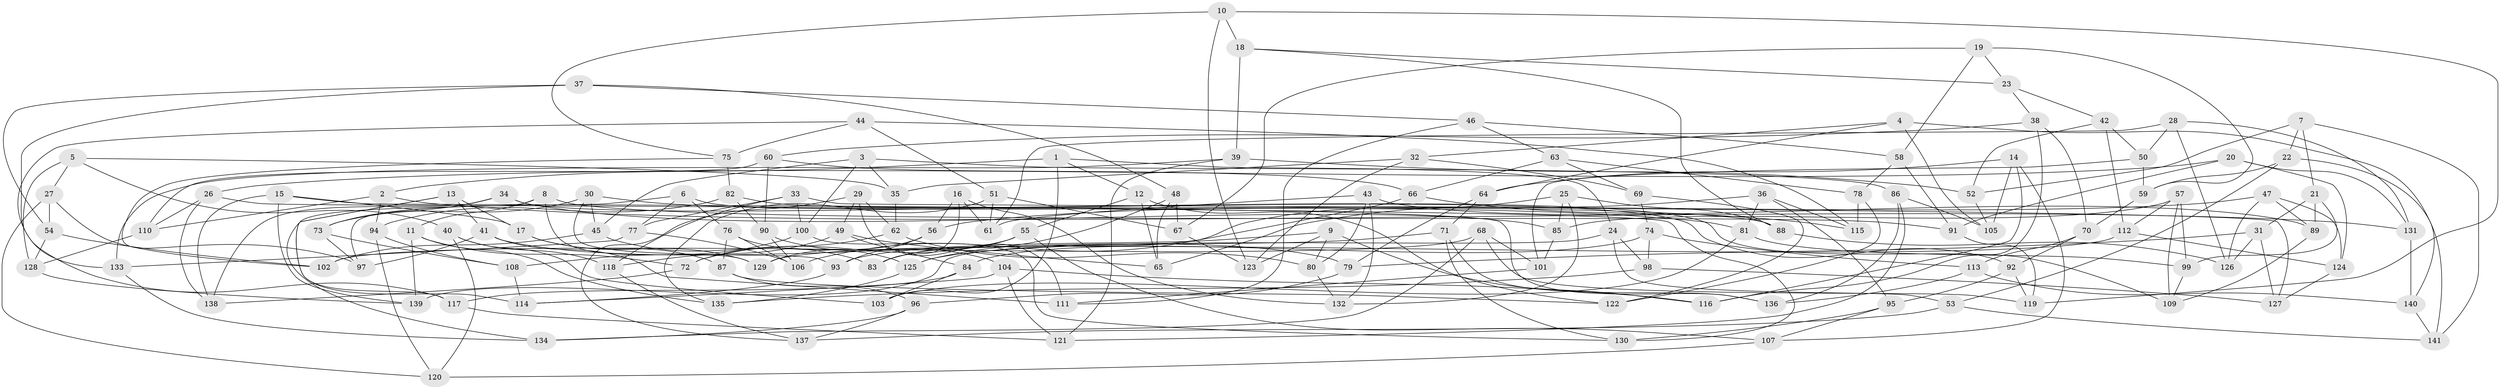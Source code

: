 // Generated by graph-tools (version 1.1) at 2025/38/03/09/25 02:38:16]
// undirected, 141 vertices, 282 edges
graph export_dot {
graph [start="1"]
  node [color=gray90,style=filled];
  1;
  2;
  3;
  4;
  5;
  6;
  7;
  8;
  9;
  10;
  11;
  12;
  13;
  14;
  15;
  16;
  17;
  18;
  19;
  20;
  21;
  22;
  23;
  24;
  25;
  26;
  27;
  28;
  29;
  30;
  31;
  32;
  33;
  34;
  35;
  36;
  37;
  38;
  39;
  40;
  41;
  42;
  43;
  44;
  45;
  46;
  47;
  48;
  49;
  50;
  51;
  52;
  53;
  54;
  55;
  56;
  57;
  58;
  59;
  60;
  61;
  62;
  63;
  64;
  65;
  66;
  67;
  68;
  69;
  70;
  71;
  72;
  73;
  74;
  75;
  76;
  77;
  78;
  79;
  80;
  81;
  82;
  83;
  84;
  85;
  86;
  87;
  88;
  89;
  90;
  91;
  92;
  93;
  94;
  95;
  96;
  97;
  98;
  99;
  100;
  101;
  102;
  103;
  104;
  105;
  106;
  107;
  108;
  109;
  110;
  111;
  112;
  113;
  114;
  115;
  116;
  117;
  118;
  119;
  120;
  121;
  122;
  123;
  124;
  125;
  126;
  127;
  128;
  129;
  130;
  131;
  132;
  133;
  134;
  135;
  136;
  137;
  138;
  139;
  140;
  141;
  1 -- 103;
  1 -- 24;
  1 -- 2;
  1 -- 12;
  2 -- 131;
  2 -- 110;
  2 -- 94;
  3 -- 45;
  3 -- 86;
  3 -- 35;
  3 -- 100;
  4 -- 140;
  4 -- 105;
  4 -- 32;
  4 -- 64;
  5 -- 40;
  5 -- 27;
  5 -- 35;
  5 -- 128;
  6 -- 97;
  6 -- 109;
  6 -- 76;
  6 -- 77;
  7 -- 141;
  7 -- 22;
  7 -- 52;
  7 -- 21;
  8 -- 11;
  8 -- 129;
  8 -- 91;
  8 -- 134;
  9 -- 80;
  9 -- 123;
  9 -- 93;
  9 -- 116;
  10 -- 119;
  10 -- 75;
  10 -- 18;
  10 -- 123;
  11 -- 72;
  11 -- 139;
  11 -- 135;
  12 -- 122;
  12 -- 55;
  12 -- 65;
  13 -- 114;
  13 -- 41;
  13 -- 117;
  13 -- 17;
  14 -- 116;
  14 -- 107;
  14 -- 64;
  14 -- 105;
  15 -- 138;
  15 -- 17;
  15 -- 139;
  15 -- 136;
  16 -- 132;
  16 -- 56;
  16 -- 83;
  16 -- 61;
  17 -- 87;
  17 -- 129;
  18 -- 88;
  18 -- 39;
  18 -- 23;
  19 -- 23;
  19 -- 59;
  19 -- 58;
  19 -- 67;
  20 -- 26;
  20 -- 91;
  20 -- 124;
  20 -- 131;
  21 -- 89;
  21 -- 99;
  21 -- 31;
  22 -- 53;
  22 -- 59;
  22 -- 141;
  23 -- 38;
  23 -- 42;
  24 -- 139;
  24 -- 53;
  24 -- 98;
  25 -- 85;
  25 -- 106;
  25 -- 88;
  25 -- 132;
  26 -- 130;
  26 -- 110;
  26 -- 138;
  27 -- 102;
  27 -- 120;
  27 -- 54;
  28 -- 50;
  28 -- 61;
  28 -- 131;
  28 -- 126;
  29 -- 137;
  29 -- 49;
  29 -- 62;
  29 -- 111;
  30 -- 45;
  30 -- 81;
  30 -- 73;
  30 -- 93;
  31 -- 79;
  31 -- 127;
  31 -- 126;
  32 -- 35;
  32 -- 69;
  32 -- 123;
  33 -- 77;
  33 -- 100;
  33 -- 127;
  33 -- 118;
  34 -- 138;
  34 -- 73;
  34 -- 85;
  34 -- 92;
  35 -- 62;
  36 -- 115;
  36 -- 95;
  36 -- 65;
  36 -- 81;
  37 -- 117;
  37 -- 46;
  37 -- 48;
  37 -- 54;
  38 -- 60;
  38 -- 70;
  38 -- 116;
  39 -- 121;
  39 -- 133;
  39 -- 52;
  40 -- 120;
  40 -- 103;
  40 -- 118;
  41 -- 97;
  41 -- 79;
  41 -- 111;
  42 -- 112;
  42 -- 52;
  42 -- 50;
  43 -- 132;
  43 -- 80;
  43 -- 61;
  43 -- 89;
  44 -- 51;
  44 -- 133;
  44 -- 75;
  44 -- 115;
  45 -- 83;
  45 -- 102;
  46 -- 111;
  46 -- 63;
  46 -- 58;
  47 -- 89;
  47 -- 124;
  47 -- 126;
  47 -- 56;
  48 -- 65;
  48 -- 83;
  48 -- 67;
  49 -- 118;
  49 -- 65;
  49 -- 84;
  50 -- 101;
  50 -- 59;
  51 -- 61;
  51 -- 135;
  51 -- 67;
  52 -- 105;
  53 -- 137;
  53 -- 141;
  54 -- 102;
  54 -- 128;
  55 -- 107;
  55 -- 83;
  55 -- 72;
  56 -- 93;
  56 -- 129;
  57 -- 109;
  57 -- 112;
  57 -- 85;
  57 -- 99;
  58 -- 91;
  58 -- 78;
  59 -- 70;
  60 -- 110;
  60 -- 90;
  60 -- 66;
  62 -- 72;
  62 -- 80;
  63 -- 69;
  63 -- 78;
  63 -- 66;
  64 -- 79;
  64 -- 71;
  66 -- 125;
  66 -- 115;
  67 -- 123;
  68 -- 119;
  68 -- 134;
  68 -- 102;
  68 -- 101;
  69 -- 74;
  69 -- 122;
  70 -- 92;
  70 -- 113;
  71 -- 130;
  71 -- 125;
  71 -- 136;
  72 -- 138;
  73 -- 108;
  73 -- 97;
  74 -- 84;
  74 -- 113;
  74 -- 98;
  75 -- 97;
  75 -- 82;
  76 -- 125;
  76 -- 106;
  76 -- 87;
  77 -- 133;
  77 -- 106;
  78 -- 115;
  78 -- 122;
  79 -- 96;
  80 -- 132;
  81 -- 103;
  81 -- 99;
  82 -- 90;
  82 -- 94;
  82 -- 88;
  84 -- 103;
  84 -- 117;
  85 -- 101;
  86 -- 121;
  86 -- 136;
  86 -- 105;
  87 -- 96;
  87 -- 122;
  88 -- 126;
  89 -- 109;
  90 -- 104;
  90 -- 106;
  91 -- 119;
  92 -- 119;
  92 -- 95;
  93 -- 114;
  94 -- 120;
  94 -- 108;
  95 -- 107;
  95 -- 130;
  96 -- 134;
  96 -- 137;
  98 -- 127;
  98 -- 135;
  99 -- 109;
  100 -- 130;
  100 -- 108;
  101 -- 111;
  104 -- 114;
  104 -- 121;
  104 -- 116;
  107 -- 120;
  108 -- 114;
  110 -- 128;
  112 -- 124;
  112 -- 129;
  113 -- 140;
  113 -- 136;
  117 -- 121;
  118 -- 137;
  124 -- 127;
  125 -- 135;
  128 -- 139;
  131 -- 140;
  133 -- 134;
  140 -- 141;
}
